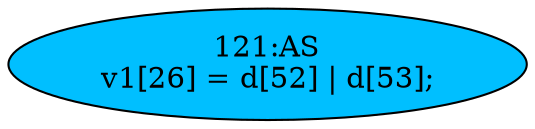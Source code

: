 strict digraph "" {
	node [label="\N"];
	"121:AS"	 [ast="<pyverilog.vparser.ast.Assign object at 0x7fee230050d0>",
		def_var="['v1']",
		fillcolor=deepskyblue,
		label="121:AS
v1[26] = d[52] | d[53];",
		statements="[]",
		style=filled,
		typ=Assign,
		use_var="['d', 'd']"];
}
